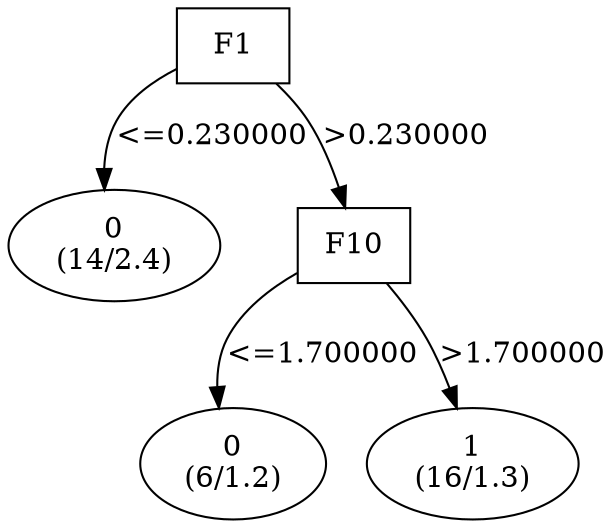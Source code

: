 digraph YaDT {
n0 [ shape=box, label="F1\n"]
n0 -> n1 [label="<=0.230000"]
n1 [ shape=ellipse, label="0\n(14/2.4)"]
n0 -> n2 [label=">0.230000"]
n2 [ shape=box, label="F10\n"]
n2 -> n3 [label="<=1.700000"]
n3 [ shape=ellipse, label="0\n(6/1.2)"]
n2 -> n4 [label=">1.700000"]
n4 [ shape=ellipse, label="1\n(16/1.3)"]
}
